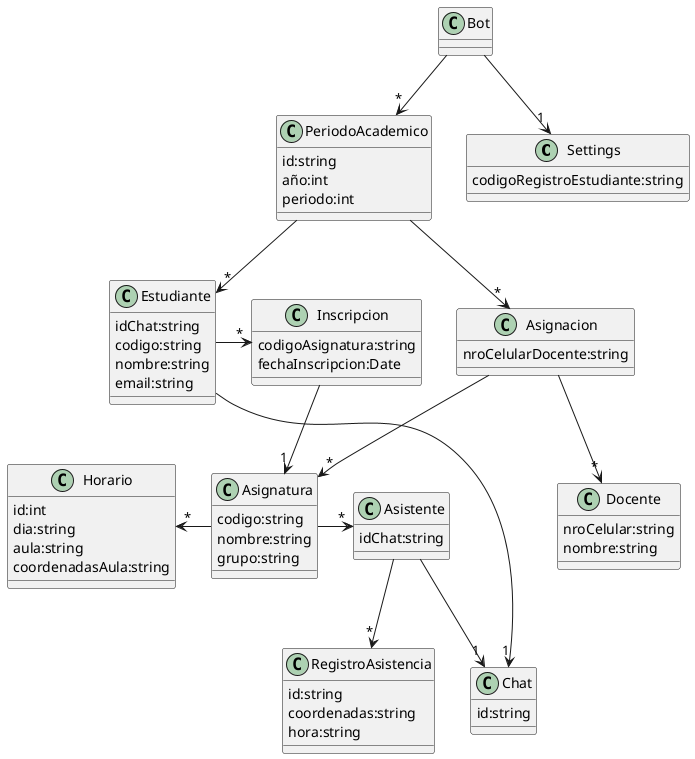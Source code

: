 @startuml

class Settings {
    codigoRegistroEstudiante:string
}

class Inscripcion {
    codigoAsignatura:string
    fechaInscripcion:Date
}

Inscripcion --> "1" Asignatura

class Estudiante {
    idChat:string
    codigo:string
    nombre:string
    email:string
}

Estudiante -right-> "*" Inscripcion
Estudiante --> "1" Chat

class Horario {
    id:int
    dia:string
    aula:string
    coordenadasAula:string
}

class Chat {
    id:string
}

class Asistente {
    idChat:string
}

Asistente --> "1" Chat

class RegistroAsistencia {
    id:string
    coordenadas:string
    hora:string
}

Asistente --> "*" RegistroAsistencia

class Asignatura {
    codigo:string
    nombre:string
    grupo:string
}

Asignatura -left-> "*" Horario
Asignatura -right-> "*" Asistente

class Docente {
    nroCelular:string
    nombre:string    
}

class Asignacion {
    nroCelularDocente:string
}

Asignacion --> "*" Asignatura
Asignacion --> "*" Docente

class PeriodoAcademico {
    id:string
    año:int
    periodo:int
}

PeriodoAcademico --> "*" Estudiante
PeriodoAcademico --> "*" Asignacion

class Bot {
    
}

Bot -->"1" Settings
Bot -->"*" PeriodoAcademico

@enduml
